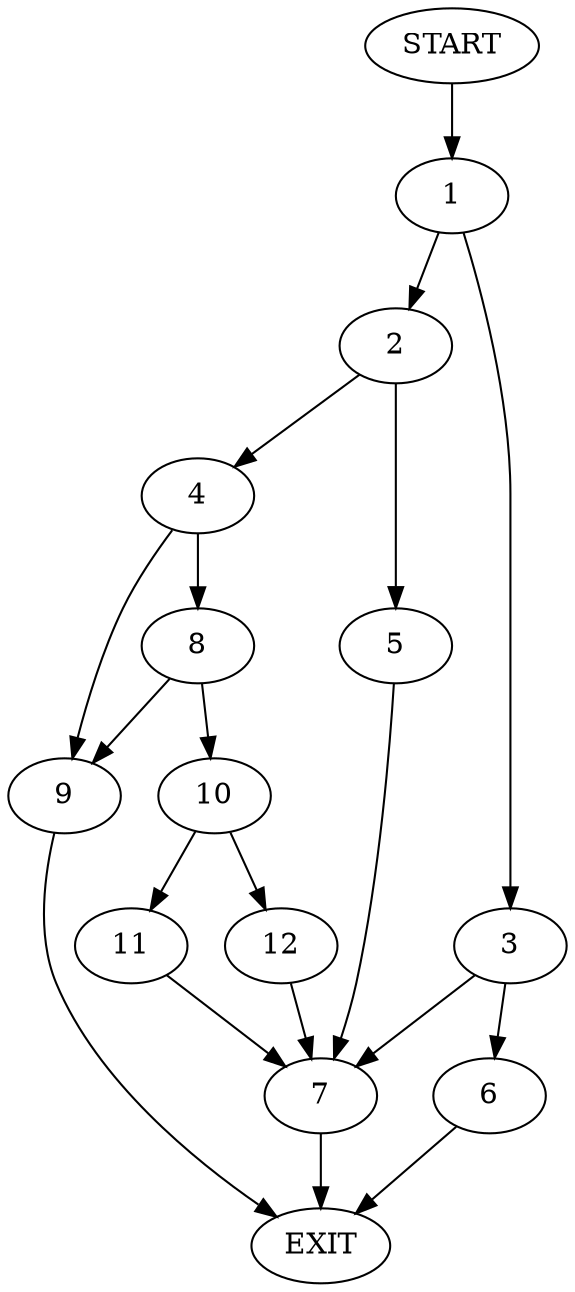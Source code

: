 digraph {
0 [label="START"]
13 [label="EXIT"]
0 -> 1
1 -> 2
1 -> 3
2 -> 4
2 -> 5
3 -> 6
3 -> 7
7 -> 13
6 -> 13
5 -> 7
4 -> 8
4 -> 9
9 -> 13
8 -> 9
8 -> 10
10 -> 11
10 -> 12
11 -> 7
12 -> 7
}

